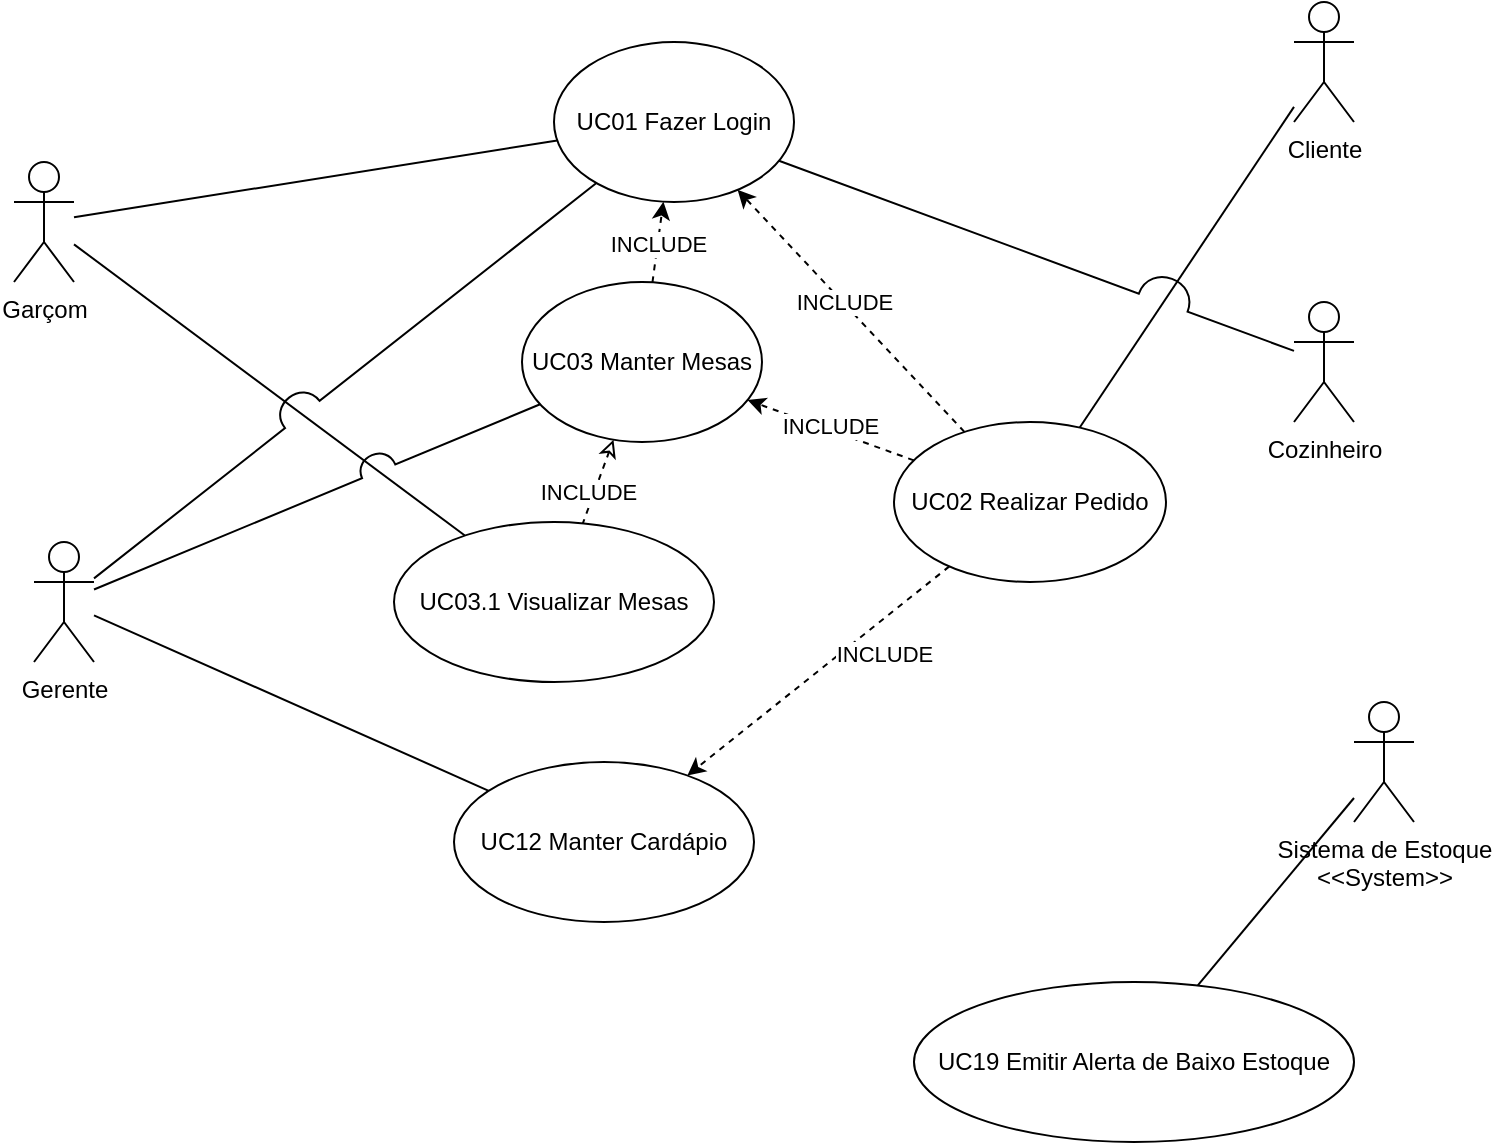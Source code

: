 <mxfile version="27.1.6">
  <diagram name="Página-1" id="Z3OCRz1bkMbNYwDm8ukF">
    <mxGraphModel dx="1106" dy="605" grid="1" gridSize="10" guides="1" tooltips="1" connect="1" arrows="1" fold="1" page="1" pageScale="1" pageWidth="827" pageHeight="1169" math="0" shadow="0">
      <root>
        <mxCell id="0" />
        <mxCell id="1" parent="0" />
        <mxCell id="c3A7Y9qn3njgjon1qsC4-15" style="rounded=0;orthogonalLoop=1;jettySize=auto;html=1;endArrow=none;startFill=0;jumpStyle=arc;jumpSize=20;" edge="1" parent="1" source="1cpv1ZVEstOD3ygJp6sk-1" target="1cpv1ZVEstOD3ygJp6sk-13">
          <mxGeometry relative="1" as="geometry" />
        </mxCell>
        <mxCell id="1cpv1ZVEstOD3ygJp6sk-1" value="Cliente" style="shape=umlActor;verticalLabelPosition=bottom;verticalAlign=top;html=1;outlineConnect=0;" parent="1" vertex="1">
          <mxGeometry x="740" y="20" width="30" height="60" as="geometry" />
        </mxCell>
        <mxCell id="c3A7Y9qn3njgjon1qsC4-6" style="rounded=0;orthogonalLoop=1;jettySize=auto;html=1;endArrow=none;startFill=0;" edge="1" parent="1" source="1cpv1ZVEstOD3ygJp6sk-2" target="c3A7Y9qn3njgjon1qsC4-3">
          <mxGeometry relative="1" as="geometry" />
        </mxCell>
        <mxCell id="c3A7Y9qn3njgjon1qsC4-14" style="rounded=0;orthogonalLoop=1;jettySize=auto;html=1;endArrow=none;endFill=1;startFill=0;" edge="1" parent="1" source="1cpv1ZVEstOD3ygJp6sk-2" target="1cpv1ZVEstOD3ygJp6sk-6">
          <mxGeometry relative="1" as="geometry" />
        </mxCell>
        <mxCell id="1cpv1ZVEstOD3ygJp6sk-2" value="Garçom" style="shape=umlActor;verticalLabelPosition=bottom;verticalAlign=top;html=1;outlineConnect=0;" parent="1" vertex="1">
          <mxGeometry x="100" y="100" width="30" height="60" as="geometry" />
        </mxCell>
        <mxCell id="c3A7Y9qn3njgjon1qsC4-13" style="rounded=0;orthogonalLoop=1;jettySize=auto;html=1;endArrow=none;startFill=0;jumpStyle=arc;jumpSize=26;" edge="1" parent="1" source="1cpv1ZVEstOD3ygJp6sk-3" target="1cpv1ZVEstOD3ygJp6sk-6">
          <mxGeometry relative="1" as="geometry" />
        </mxCell>
        <mxCell id="1cpv1ZVEstOD3ygJp6sk-3" value="Cozinheiro" style="shape=umlActor;verticalLabelPosition=bottom;verticalAlign=top;html=1;outlineConnect=0;" parent="1" vertex="1">
          <mxGeometry x="740" y="170" width="30" height="60" as="geometry" />
        </mxCell>
        <mxCell id="c3A7Y9qn3njgjon1qsC4-10" style="rounded=0;orthogonalLoop=1;jettySize=auto;html=1;endArrow=none;startFill=0;jumpStyle=arc;jumpSize=18;" edge="1" parent="1" source="1cpv1ZVEstOD3ygJp6sk-4" target="1cpv1ZVEstOD3ygJp6sk-14">
          <mxGeometry relative="1" as="geometry" />
        </mxCell>
        <mxCell id="c3A7Y9qn3njgjon1qsC4-22" style="rounded=0;orthogonalLoop=1;jettySize=auto;html=1;endArrow=none;startFill=0;" edge="1" parent="1" source="1cpv1ZVEstOD3ygJp6sk-5" target="c3A7Y9qn3njgjon1qsC4-21">
          <mxGeometry relative="1" as="geometry" />
        </mxCell>
        <mxCell id="1cpv1ZVEstOD3ygJp6sk-5" value="Sistema de Estoque&lt;div&gt;&amp;lt;&amp;lt;System&amp;gt;&amp;gt;&lt;/div&gt;" style="shape=umlActor;verticalLabelPosition=bottom;verticalAlign=top;html=1;outlineConnect=0;" parent="1" vertex="1">
          <mxGeometry x="770" y="370" width="30" height="60" as="geometry" />
        </mxCell>
        <mxCell id="1cpv1ZVEstOD3ygJp6sk-6" value="UC01 Fazer Login" style="ellipse;whiteSpace=wrap;html=1;" parent="1" vertex="1">
          <mxGeometry x="370" y="40" width="120" height="80" as="geometry" />
        </mxCell>
        <mxCell id="1cpv1ZVEstOD3ygJp6sk-15" style="rounded=0;orthogonalLoop=1;jettySize=auto;html=1;dashed=1;" parent="1" source="1cpv1ZVEstOD3ygJp6sk-13" target="1cpv1ZVEstOD3ygJp6sk-6" edge="1">
          <mxGeometry relative="1" as="geometry">
            <mxPoint x="432" y="160" as="sourcePoint" />
          </mxGeometry>
        </mxCell>
        <mxCell id="1cpv1ZVEstOD3ygJp6sk-16" value="INCLUDE" style="edgeLabel;html=1;align=center;verticalAlign=middle;resizable=0;points=[];" parent="1cpv1ZVEstOD3ygJp6sk-15" vertex="1" connectable="0">
          <mxGeometry x="0.071" relative="1" as="geometry">
            <mxPoint as="offset" />
          </mxGeometry>
        </mxCell>
        <mxCell id="c3A7Y9qn3njgjon1qsC4-8" style="rounded=0;orthogonalLoop=1;jettySize=auto;html=1;dashed=1;" edge="1" parent="1" source="1cpv1ZVEstOD3ygJp6sk-13" target="1cpv1ZVEstOD3ygJp6sk-14">
          <mxGeometry relative="1" as="geometry" />
        </mxCell>
        <mxCell id="c3A7Y9qn3njgjon1qsC4-9" value="INCLUDE" style="edgeLabel;html=1;align=center;verticalAlign=middle;resizable=0;points=[];" vertex="1" connectable="0" parent="c3A7Y9qn3njgjon1qsC4-8">
          <mxGeometry x="0.026" y="-2" relative="1" as="geometry">
            <mxPoint as="offset" />
          </mxGeometry>
        </mxCell>
        <mxCell id="c3A7Y9qn3njgjon1qsC4-24" style="rounded=0;orthogonalLoop=1;jettySize=auto;html=1;dashed=1;jumpStyle=arc;jumpSize=25;" edge="1" parent="1" source="1cpv1ZVEstOD3ygJp6sk-13" target="c3A7Y9qn3njgjon1qsC4-20">
          <mxGeometry relative="1" as="geometry" />
        </mxCell>
        <mxCell id="c3A7Y9qn3njgjon1qsC4-25" value="INCLUDE" style="edgeLabel;html=1;align=center;verticalAlign=middle;resizable=0;points=[];" vertex="1" connectable="0" parent="c3A7Y9qn3njgjon1qsC4-24">
          <mxGeometry x="-0.109" y="-1" relative="1" as="geometry">
            <mxPoint x="26" y="-2" as="offset" />
          </mxGeometry>
        </mxCell>
        <mxCell id="1cpv1ZVEstOD3ygJp6sk-13" value="UC02 Realizar Pedido" style="ellipse;whiteSpace=wrap;html=1;" parent="1" vertex="1">
          <mxGeometry x="540" y="230" width="136" height="80" as="geometry" />
        </mxCell>
        <mxCell id="c3A7Y9qn3njgjon1qsC4-4" value="" style="rounded=0;orthogonalLoop=1;jettySize=auto;html=1;dashed=1;startArrow=classic;startFill=0;endArrow=none;jumpStyle=arc;jumpSize=25;" edge="1" parent="1" source="1cpv1ZVEstOD3ygJp6sk-14" target="c3A7Y9qn3njgjon1qsC4-3">
          <mxGeometry relative="1" as="geometry" />
        </mxCell>
        <mxCell id="c3A7Y9qn3njgjon1qsC4-5" value="INCLUDE" style="edgeLabel;html=1;align=center;verticalAlign=middle;resizable=0;points=[];" vertex="1" connectable="0" parent="c3A7Y9qn3njgjon1qsC4-4">
          <mxGeometry x="0.011" y="3" relative="1" as="geometry">
            <mxPoint x="-8" y="4" as="offset" />
          </mxGeometry>
        </mxCell>
        <mxCell id="c3A7Y9qn3njgjon1qsC4-16" style="rounded=0;orthogonalLoop=1;jettySize=auto;html=1;dashed=1;" edge="1" parent="1" source="1cpv1ZVEstOD3ygJp6sk-14" target="1cpv1ZVEstOD3ygJp6sk-6">
          <mxGeometry relative="1" as="geometry" />
        </mxCell>
        <mxCell id="c3A7Y9qn3njgjon1qsC4-17" value="INCLUDE" style="edgeLabel;html=1;align=center;verticalAlign=middle;resizable=0;points=[];" vertex="1" connectable="0" parent="c3A7Y9qn3njgjon1qsC4-16">
          <mxGeometry x="-0.013" relative="1" as="geometry">
            <mxPoint as="offset" />
          </mxGeometry>
        </mxCell>
        <mxCell id="1cpv1ZVEstOD3ygJp6sk-14" value="UC03 Manter Mesas" style="ellipse;whiteSpace=wrap;html=1;" parent="1" vertex="1">
          <mxGeometry x="354" y="160" width="120" height="80" as="geometry" />
        </mxCell>
        <mxCell id="c3A7Y9qn3njgjon1qsC4-3" value="UC03.1 Visualizar Mesas" style="ellipse;whiteSpace=wrap;html=1;" vertex="1" parent="1">
          <mxGeometry x="290" y="280" width="160" height="80" as="geometry" />
        </mxCell>
        <mxCell id="c3A7Y9qn3njgjon1qsC4-12" style="rounded=0;orthogonalLoop=1;jettySize=auto;html=1;endArrow=none;startFill=0;jumpStyle=arc;jumpSize=22;" edge="1" parent="1" source="1cpv1ZVEstOD3ygJp6sk-4" target="1cpv1ZVEstOD3ygJp6sk-6">
          <mxGeometry relative="1" as="geometry" />
        </mxCell>
        <mxCell id="c3A7Y9qn3njgjon1qsC4-23" style="rounded=0;orthogonalLoop=1;jettySize=auto;html=1;endArrow=none;startFill=0;jumpStyle=arc;jumpSize=25;" edge="1" parent="1" source="1cpv1ZVEstOD3ygJp6sk-4" target="c3A7Y9qn3njgjon1qsC4-20">
          <mxGeometry relative="1" as="geometry" />
        </mxCell>
        <mxCell id="1cpv1ZVEstOD3ygJp6sk-4" value="Gerente" style="shape=umlActor;verticalLabelPosition=bottom;verticalAlign=top;html=1;outlineConnect=0;" parent="1" vertex="1">
          <mxGeometry x="110" y="290" width="30" height="60" as="geometry" />
        </mxCell>
        <mxCell id="c3A7Y9qn3njgjon1qsC4-20" value="UC12 Manter Cardápio" style="ellipse;whiteSpace=wrap;html=1;" vertex="1" parent="1">
          <mxGeometry x="320" y="400" width="150" height="80" as="geometry" />
        </mxCell>
        <mxCell id="c3A7Y9qn3njgjon1qsC4-21" value="UC19 Emitir Alerta de Baixo Estoque" style="ellipse;whiteSpace=wrap;html=1;" vertex="1" parent="1">
          <mxGeometry x="550" y="510" width="220" height="80" as="geometry" />
        </mxCell>
      </root>
    </mxGraphModel>
  </diagram>
</mxfile>
